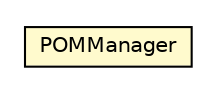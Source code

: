 #!/usr/local/bin/dot
#
# Class diagram 
# Generated by UMLGraph version R5_6-24-gf6e263 (http://www.umlgraph.org/)
#

digraph G {
	edge [fontname="Helvetica",fontsize=10,labelfontname="Helvetica",labelfontsize=10];
	node [fontname="Helvetica",fontsize=10,shape=plaintext];
	nodesep=0.25;
	ranksep=0.5;
	// fr.fastconnect.factory.tibco.bw.maven.source.POMManager
	c3922 [label=<<table title="fr.fastconnect.factory.tibco.bw.maven.source.POMManager" border="0" cellborder="1" cellspacing="0" cellpadding="2" port="p" bgcolor="lemonChiffon" href="./POMManager.html">
		<tr><td><table border="0" cellspacing="0" cellpadding="1">
<tr><td align="center" balign="center"> POMManager </td></tr>
		</table></td></tr>
		</table>>, URL="./POMManager.html", fontname="Helvetica", fontcolor="black", fontsize=10.0];
}

